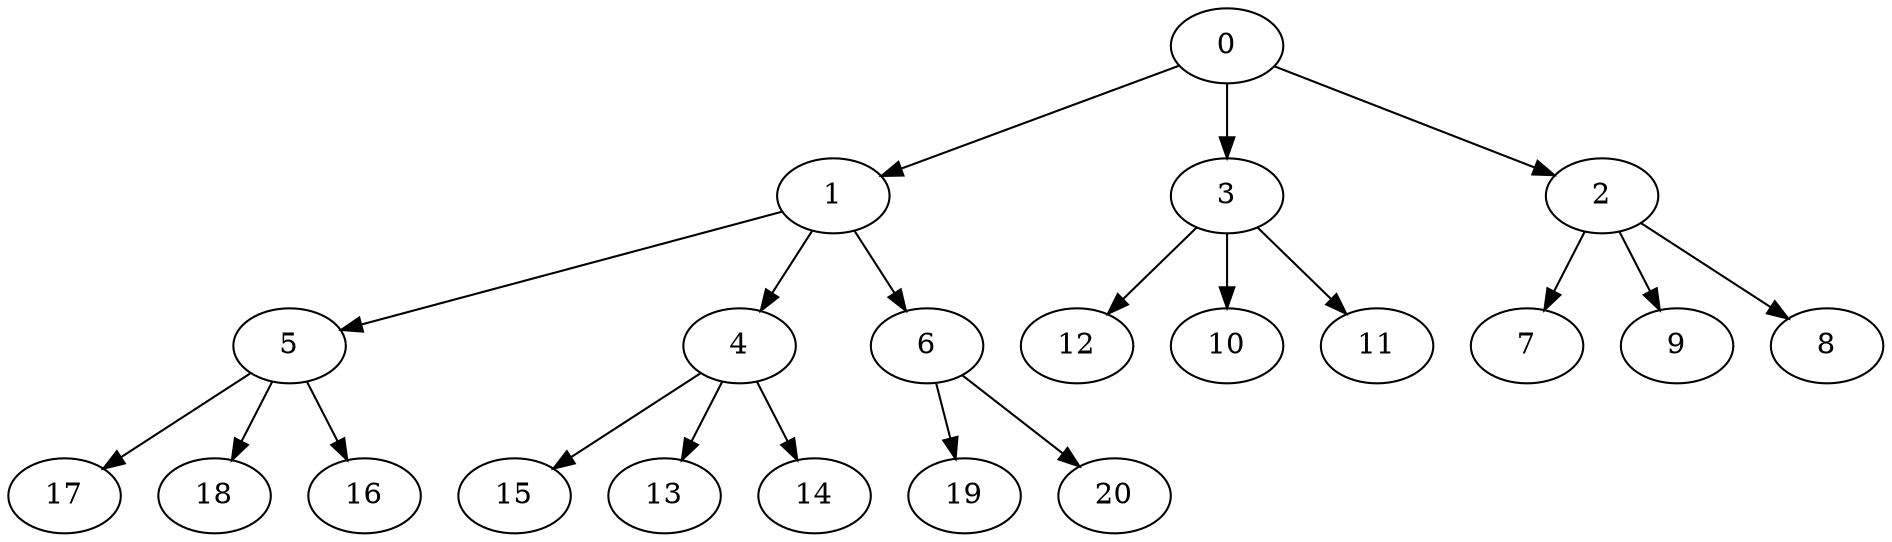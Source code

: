 digraph "OutTree-Balanced-MaxBf-3_Nodes_21_CCR_0.10_WeightType_Random#3" {
	graph ["Duplicate states"=0,
		GraphType=OutTree,
		"Max states in OPEN"=0,
		Modes="120000ms; topo-ordered tasks, ; Pruning: task equivalence, fixed order ready list, ; F-value: ; Optimisation: best schedule length (\
SL) optimisation on equal, ",
		NumberOfTasks=21,
		"Pruned using list schedule length"=7141,
		"States removed from OPEN"=0,
		TargetSystem="Homogeneous-6",
		"Time to schedule (ms)"=275,
		"Total idle time"=486,
		"Total schedule length"=310,
		"Total sequential time"=1240,
		"Total states created"=17205
	];
	0	["Finish time"=40,
		Processor=0,
		"Start time"=0,
		Weight=40];
	1	["Finish time"=110,
		Processor=0,
		"Start time"=40,
		Weight=70];
	0 -> 1	[Weight=10];
	3	["Finish time"=130,
		Processor=1,
		"Start time"=50,
		Weight=80];
	0 -> 3	[Weight=10];
	2	["Finish time"=87,
		Processor=3,
		"Start time"=47,
		Weight=40];
	0 -> 2	[Weight=7];
	5	["Finish time"=210,
		Processor=0,
		"Start time"=110,
		Weight=100];
	1 -> 5	[Weight=3];
	4	["Finish time"=200,
		Processor=1,
		"Start time"=130,
		Weight=70];
	1 -> 4	[Weight=8];
	6	["Finish time"=183,
		Processor=2,
		"Start time"=113,
		Weight=70];
	1 -> 6	[Weight=3];
	17	["Finish time"=310,
		Processor=0,
		"Start time"=210,
		Weight=100];
	5 -> 17	[Weight=7];
	18	["Finish time"=310,
		Processor=5,
		"Start time"=220,
		Weight=90];
	5 -> 18	[Weight=10];
	16	["Finish time"=244,
		Processor=2,
		"Start time"=214,
		Weight=30];
	5 -> 16	[Weight=4];
	12	["Finish time"=220,
		Processor=5,
		"Start time"=140,
		Weight=80];
	3 -> 12	[Weight=10];
	10	["Finish time"=214,
		Processor=4,
		"Start time"=164,
		Weight=50];
	3 -> 10	[Weight=8];
	11	["Finish time"=162,
		Processor=3,
		"Start time"=132,
		Weight=30];
	3 -> 11	[Weight=2];
	15	["Finish time"=304,
		Processor=4,
		"Start time"=214,
		Weight=90];
	4 -> 15	[Weight=10];
	13	["Finish time"=308,
		Processor=3,
		"Start time"=248,
		Weight=60];
	4 -> 13	[Weight=7];
	14	["Finish time"=294,
		Processor=2,
		"Start time"=244,
		Weight=50];
	4 -> 14	[Weight=4];
	19	["Finish time"=248,
		Processor=3,
		"Start time"=188,
		Weight=60];
	6 -> 19	[Weight=5];
	20	["Finish time"=203,
		Processor=2,
		"Start time"=183,
		Weight=20];
	6 -> 20	[Weight=3];
	7	["Finish time"=164,
		Processor=4,
		"Start time"=114,
		Weight=50];
	2 -> 7	[Weight=4];
	9	["Finish time"=129,
		Processor=5,
		"Start time"=89,
		Weight=40];
	2 -> 9	[Weight=2];
	8	["Finish time"=114,
		Processor=4,
		"Start time"=94,
		Weight=20];
	2 -> 8	[Weight=7];
}
